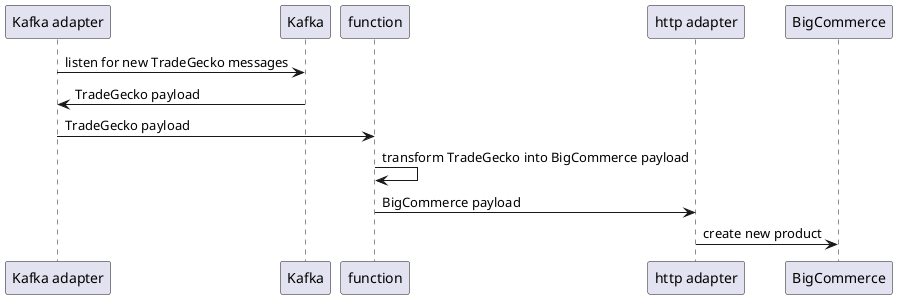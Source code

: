 @startuml
  "Kafka adapter" -> Kafka: listen for new TradeGecko messages
  Kafka -> "Kafka adapter": TradeGecko payload
  "Kafka adapter" -> function: TradeGecko payload
  function -> function: transform TradeGecko into BigCommerce payload
  function -> "http adapter": BigCommerce payload
  "http adapter" -> BigCommerce: create new product
@enduml